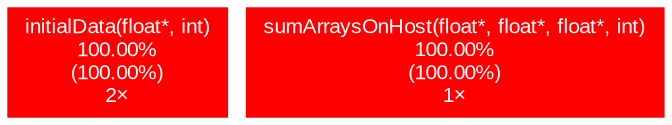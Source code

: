 digraph {
	graph [fontname=Arial, nodesep=0.125, ranksep=0.25];
	node [fontcolor=white, fontname=Arial, height=0, shape=box, style=filled, width=0];
	edge [fontname=Arial];
	8 [color="#ff0000", fontcolor="#ffffff", fontsize="10.00", label="initialData(float*, int)\n100.00%\n(100.00%)\n2×"];
	9 [color="#ff0000", fontcolor="#ffffff", fontsize="10.00", label="sumArraysOnHost(float*, float*, float*, int)\n100.00%\n(100.00%)\n1×"];
}
